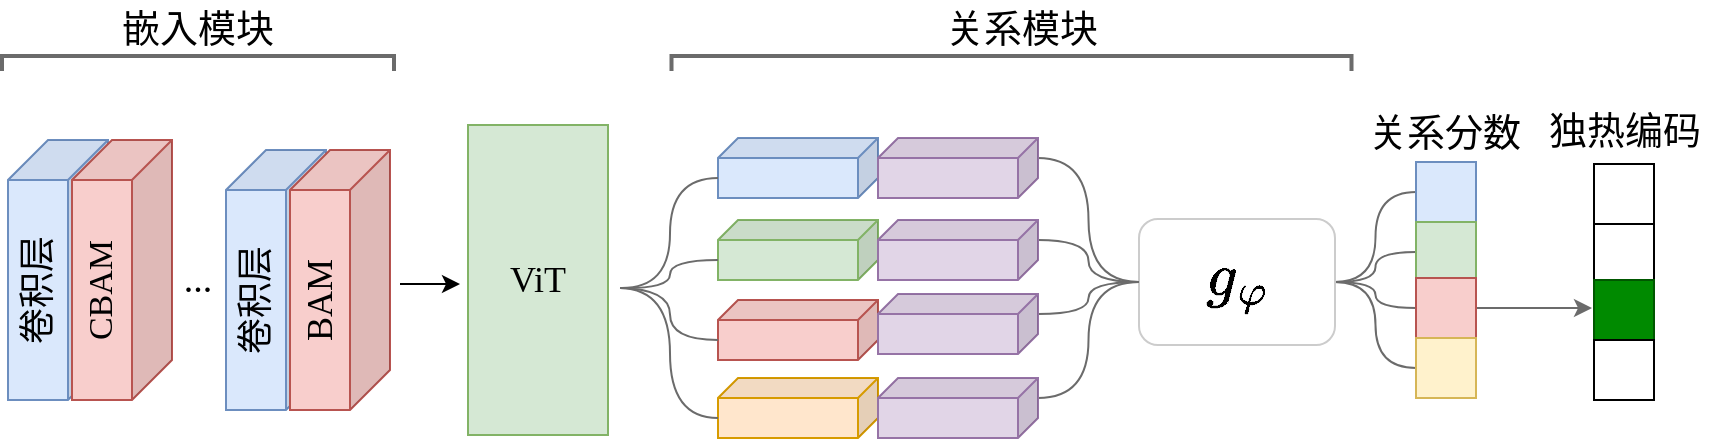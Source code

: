 <mxfile version="26.1.1">
  <diagram name="Page-1" id="2CbcEgXK2YOgZWxvckIo">
    <mxGraphModel dx="2071" dy="772" grid="1" gridSize="10" guides="1" tooltips="1" connect="1" arrows="1" fold="1" page="1" pageScale="1" pageWidth="850" pageHeight="1100" math="1" shadow="0">
      <root>
        <mxCell id="0" />
        <mxCell id="1" parent="0" />
        <mxCell id="3uHl7x6qHm_plDaVCpx7-13" value="&lt;font face=&quot;SimSun&quot;&gt;卷积层&lt;/font&gt;" style="shape=cube;whiteSpace=wrap;html=1;boundedLbl=1;backgroundOutline=1;darkOpacity=0.05;darkOpacity2=0.1;flipH=1;fillColor=#dae8fc;strokeColor=#6c8ebf;horizontal=0;fontSize=18;" vertex="1" parent="1">
          <mxGeometry y="250" width="50" height="130" as="geometry" />
        </mxCell>
        <mxCell id="3uHl7x6qHm_plDaVCpx7-15" value="CBAM" style="shape=cube;whiteSpace=wrap;html=1;boundedLbl=1;backgroundOutline=1;darkOpacity=0.05;darkOpacity2=0.1;flipH=1;fillColor=#f8cecc;strokeColor=#b85450;horizontal=0;fontFamily=Times New Roman;fontSize=17;" vertex="1" parent="1">
          <mxGeometry x="32" y="250" width="50" height="130" as="geometry" />
        </mxCell>
        <mxCell id="3uHl7x6qHm_plDaVCpx7-16" value="..." style="text;html=1;align=center;verticalAlign=middle;whiteSpace=wrap;rounded=0;fontFamily=Times New Roman;fontSize=19;" vertex="1" parent="1">
          <mxGeometry x="65" y="305" width="60" height="30" as="geometry" />
        </mxCell>
        <mxCell id="3uHl7x6qHm_plDaVCpx7-17" value="&lt;span style=&quot;font-family: SimSun; font-size: 18px;&quot;&gt;卷积层&lt;/span&gt;" style="shape=cube;whiteSpace=wrap;html=1;boundedLbl=1;backgroundOutline=1;darkOpacity=0.05;darkOpacity2=0.1;flipH=1;fillColor=#dae8fc;strokeColor=#6c8ebf;horizontal=0;" vertex="1" parent="1">
          <mxGeometry x="109" y="255" width="50" height="130" as="geometry" />
        </mxCell>
        <mxCell id="3uHl7x6qHm_plDaVCpx7-18" value="BAM" style="shape=cube;whiteSpace=wrap;html=1;boundedLbl=1;backgroundOutline=1;darkOpacity=0.05;darkOpacity2=0.1;flipH=1;fillColor=#f8cecc;strokeColor=#b85450;horizontal=0;fontSize=18;fontFamily=Times New Roman;" vertex="1" parent="1">
          <mxGeometry x="141" y="255" width="50" height="130" as="geometry" />
        </mxCell>
        <mxCell id="3uHl7x6qHm_plDaVCpx7-22" value="嵌入模块" style="text;html=1;align=center;verticalAlign=middle;whiteSpace=wrap;rounded=0;fontFamily=SimSun;fontSize=19;" vertex="1" parent="1">
          <mxGeometry x="36.25" y="180" width="117.5" height="30" as="geometry" />
        </mxCell>
        <mxCell id="3uHl7x6qHm_plDaVCpx7-23" value="&lt;font face=&quot;Times New Roman&quot; style=&quot;font-size: 18px;&quot;&gt;ViT&lt;/font&gt;" style="rounded=0;whiteSpace=wrap;html=1;fillColor=#d5e8d4;strokeColor=#82b366;" vertex="1" parent="1">
          <mxGeometry x="230" y="242.5" width="70" height="155" as="geometry" />
        </mxCell>
        <mxCell id="3uHl7x6qHm_plDaVCpx7-25" value="" style="endArrow=classic;html=1;rounded=0;" edge="1" parent="1">
          <mxGeometry width="50" height="50" relative="1" as="geometry">
            <mxPoint x="196" y="322" as="sourcePoint" />
            <mxPoint x="226" y="322" as="targetPoint" />
          </mxGeometry>
        </mxCell>
        <mxCell id="3uHl7x6qHm_plDaVCpx7-26" style="edgeStyle=orthogonalEdgeStyle;rounded=0;orthogonalLoop=1;jettySize=auto;html=1;exitX=0.5;exitY=0;exitDx=0;exitDy=0;entryX=0.5;entryY=1;entryDx=0;entryDy=0;endArrow=none;startFill=0;curved=1;strokeColor=#6B6B6B;" edge="1" parent="1" source="3uHl7x6qHm_plDaVCpx7-30" target="3uHl7x6qHm_plDaVCpx7-48">
          <mxGeometry relative="1" as="geometry" />
        </mxCell>
        <mxCell id="3uHl7x6qHm_plDaVCpx7-27" style="edgeStyle=orthogonalEdgeStyle;rounded=0;orthogonalLoop=1;jettySize=auto;html=1;exitX=0.5;exitY=0;exitDx=0;exitDy=0;entryX=0.5;entryY=1;entryDx=0;entryDy=0;strokeColor=#6B6B6B;endArrow=none;startFill=0;curved=1;" edge="1" parent="1" source="3uHl7x6qHm_plDaVCpx7-30" target="3uHl7x6qHm_plDaVCpx7-49">
          <mxGeometry relative="1" as="geometry" />
        </mxCell>
        <mxCell id="3uHl7x6qHm_plDaVCpx7-28" style="edgeStyle=orthogonalEdgeStyle;rounded=0;orthogonalLoop=1;jettySize=auto;html=1;exitX=0.5;exitY=0;exitDx=0;exitDy=0;curved=1;strokeColor=#6B6B6B;endArrow=none;startFill=0;" edge="1" parent="1" source="3uHl7x6qHm_plDaVCpx7-30" target="3uHl7x6qHm_plDaVCpx7-51">
          <mxGeometry relative="1" as="geometry" />
        </mxCell>
        <mxCell id="3uHl7x6qHm_plDaVCpx7-29" style="edgeStyle=orthogonalEdgeStyle;rounded=0;orthogonalLoop=1;jettySize=auto;html=1;exitX=0.5;exitY=0;exitDx=0;exitDy=0;entryX=0.5;entryY=1;entryDx=0;entryDy=0;curved=1;strokeColor=#6B6B6B;endArrow=none;startFill=0;" edge="1" parent="1" source="3uHl7x6qHm_plDaVCpx7-30" target="3uHl7x6qHm_plDaVCpx7-52">
          <mxGeometry relative="1" as="geometry" />
        </mxCell>
        <mxCell id="3uHl7x6qHm_plDaVCpx7-30" value="" style="rounded=1;whiteSpace=wrap;html=1;rotation=90;strokeColor=#CCCCCC;" vertex="1" parent="1">
          <mxGeometry x="583" y="272" width="63" height="98" as="geometry" />
        </mxCell>
        <mxCell id="3uHl7x6qHm_plDaVCpx7-31" value="\(g_\varphi\)" style="text;html=1;align=center;verticalAlign=middle;whiteSpace=wrap;rounded=0;fontFamily=Times New Roman;fontSize=30;" vertex="1" parent="1">
          <mxGeometry x="591.75" y="308" width="45.5" height="20" as="geometry" />
        </mxCell>
        <mxCell id="3uHl7x6qHm_plDaVCpx7-32" value="" style="shape=cube;whiteSpace=wrap;html=1;boundedLbl=1;backgroundOutline=1;darkOpacity=0.05;darkOpacity2=0.1;flipV=0;flipH=1;size=10;fillColor=#dae8fc;strokeColor=#6c8ebf;" vertex="1" parent="1">
          <mxGeometry x="355" y="249" width="80" height="30" as="geometry" />
        </mxCell>
        <mxCell id="3uHl7x6qHm_plDaVCpx7-33" value="" style="shape=cube;whiteSpace=wrap;html=1;boundedLbl=1;backgroundOutline=1;darkOpacity=0.05;darkOpacity2=0.1;flipV=0;flipH=1;size=10;fillColor=#d5e8d4;strokeColor=#82b366;" vertex="1" parent="1">
          <mxGeometry x="355" y="290" width="80" height="30" as="geometry" />
        </mxCell>
        <mxCell id="3uHl7x6qHm_plDaVCpx7-34" value="" style="shape=cube;whiteSpace=wrap;html=1;boundedLbl=1;backgroundOutline=1;darkOpacity=0.05;darkOpacity2=0.1;flipV=0;flipH=1;size=10;fillColor=#f8cecc;strokeColor=#b85450;" vertex="1" parent="1">
          <mxGeometry x="355" y="330" width="80" height="30" as="geometry" />
        </mxCell>
        <mxCell id="3uHl7x6qHm_plDaVCpx7-35" value="" style="shape=cube;whiteSpace=wrap;html=1;boundedLbl=1;backgroundOutline=1;darkOpacity=0.05;darkOpacity2=0.1;flipV=0;flipH=1;size=10;fillColor=#ffe6cc;strokeColor=#d79b00;" vertex="1" parent="1">
          <mxGeometry x="355" y="369" width="80" height="30" as="geometry" />
        </mxCell>
        <mxCell id="3uHl7x6qHm_plDaVCpx7-36" style="edgeStyle=orthogonalEdgeStyle;rounded=0;orthogonalLoop=1;jettySize=auto;html=1;exitX=0;exitY=0;exitDx=0;exitDy=10;exitPerimeter=0;entryX=0.5;entryY=1;entryDx=0;entryDy=0;curved=1;strokeColor=#6B6B6B;endArrow=none;startFill=0;" edge="1" parent="1" source="3uHl7x6qHm_plDaVCpx7-37" target="3uHl7x6qHm_plDaVCpx7-30">
          <mxGeometry relative="1" as="geometry" />
        </mxCell>
        <mxCell id="3uHl7x6qHm_plDaVCpx7-37" value="" style="shape=cube;whiteSpace=wrap;html=1;boundedLbl=1;backgroundOutline=1;darkOpacity=0.05;darkOpacity2=0.1;flipV=0;flipH=1;size=10;fillColor=#e1d5e7;strokeColor=#9673a6;" vertex="1" parent="1">
          <mxGeometry x="435" y="249" width="80" height="30" as="geometry" />
        </mxCell>
        <mxCell id="3uHl7x6qHm_plDaVCpx7-38" style="edgeStyle=orthogonalEdgeStyle;rounded=0;orthogonalLoop=1;jettySize=auto;html=1;exitX=0;exitY=0;exitDx=0;exitDy=10;exitPerimeter=0;entryX=0.5;entryY=1;entryDx=0;entryDy=0;curved=1;endArrow=none;startFill=0;strokeColor=#6B6B6B;" edge="1" parent="1" source="3uHl7x6qHm_plDaVCpx7-39" target="3uHl7x6qHm_plDaVCpx7-30">
          <mxGeometry relative="1" as="geometry" />
        </mxCell>
        <mxCell id="3uHl7x6qHm_plDaVCpx7-39" value="" style="shape=cube;whiteSpace=wrap;html=1;boundedLbl=1;backgroundOutline=1;darkOpacity=0.05;darkOpacity2=0.1;flipV=0;flipH=1;size=10;fillColor=#e1d5e7;strokeColor=#9673a6;" vertex="1" parent="1">
          <mxGeometry x="435" y="290" width="80" height="30" as="geometry" />
        </mxCell>
        <mxCell id="3uHl7x6qHm_plDaVCpx7-40" style="edgeStyle=orthogonalEdgeStyle;rounded=0;orthogonalLoop=1;jettySize=auto;html=1;exitX=0;exitY=0;exitDx=0;exitDy=10;exitPerimeter=0;entryX=0.5;entryY=1;entryDx=0;entryDy=0;endArrow=none;startFill=0;curved=1;strokeColor=#6B6B6B;" edge="1" parent="1" source="3uHl7x6qHm_plDaVCpx7-41" target="3uHl7x6qHm_plDaVCpx7-30">
          <mxGeometry relative="1" as="geometry" />
        </mxCell>
        <mxCell id="3uHl7x6qHm_plDaVCpx7-41" value="" style="shape=cube;whiteSpace=wrap;html=1;boundedLbl=1;backgroundOutline=1;darkOpacity=0.05;darkOpacity2=0.1;flipV=0;flipH=1;size=10;fillColor=#e1d5e7;strokeColor=#9673a6;" vertex="1" parent="1">
          <mxGeometry x="435" y="327" width="80" height="30" as="geometry" />
        </mxCell>
        <mxCell id="3uHl7x6qHm_plDaVCpx7-42" style="edgeStyle=orthogonalEdgeStyle;rounded=0;orthogonalLoop=1;jettySize=auto;html=1;exitX=0;exitY=0;exitDx=0;exitDy=10;exitPerimeter=0;entryX=0.5;entryY=1;entryDx=0;entryDy=0;curved=1;endArrow=none;startFill=0;strokeColor=#6B6B6B;" edge="1" parent="1" source="3uHl7x6qHm_plDaVCpx7-43" target="3uHl7x6qHm_plDaVCpx7-30">
          <mxGeometry relative="1" as="geometry" />
        </mxCell>
        <mxCell id="3uHl7x6qHm_plDaVCpx7-43" value="" style="shape=cube;whiteSpace=wrap;html=1;boundedLbl=1;backgroundOutline=1;darkOpacity=0.05;darkOpacity2=0.1;flipV=0;flipH=1;size=10;fillColor=#e1d5e7;strokeColor=#9673a6;" vertex="1" parent="1">
          <mxGeometry x="435" y="369" width="80" height="30" as="geometry" />
        </mxCell>
        <mxCell id="3uHl7x6qHm_plDaVCpx7-44" style="edgeStyle=orthogonalEdgeStyle;rounded=0;orthogonalLoop=1;jettySize=auto;html=1;exitX=0.5;exitY=0;exitDx=0;exitDy=0;entryX=0;entryY=0;entryDx=80;entryDy=20;entryPerimeter=0;endArrow=none;startFill=0;curved=1;strokeColor=#6B6B6B;" edge="1" parent="1" target="3uHl7x6qHm_plDaVCpx7-32">
          <mxGeometry relative="1" as="geometry">
            <mxPoint x="306" y="324" as="sourcePoint" />
          </mxGeometry>
        </mxCell>
        <mxCell id="3uHl7x6qHm_plDaVCpx7-45" style="edgeStyle=orthogonalEdgeStyle;rounded=0;orthogonalLoop=1;jettySize=auto;html=1;exitX=0.5;exitY=0;exitDx=0;exitDy=0;entryX=0;entryY=0;entryDx=80;entryDy=20;entryPerimeter=0;endArrow=none;startFill=0;curved=1;strokeColor=#6B6B6B;" edge="1" parent="1" target="3uHl7x6qHm_plDaVCpx7-33">
          <mxGeometry relative="1" as="geometry">
            <mxPoint x="306" y="324" as="sourcePoint" />
          </mxGeometry>
        </mxCell>
        <mxCell id="3uHl7x6qHm_plDaVCpx7-46" style="edgeStyle=orthogonalEdgeStyle;rounded=0;orthogonalLoop=1;jettySize=auto;html=1;exitX=0.5;exitY=0;exitDx=0;exitDy=0;entryX=0;entryY=0;entryDx=80;entryDy=20;entryPerimeter=0;curved=1;endArrow=none;startFill=0;strokeColor=#6B6B6B;" edge="1" parent="1" target="3uHl7x6qHm_plDaVCpx7-34">
          <mxGeometry relative="1" as="geometry">
            <mxPoint x="306" y="324" as="sourcePoint" />
          </mxGeometry>
        </mxCell>
        <mxCell id="3uHl7x6qHm_plDaVCpx7-47" style="edgeStyle=orthogonalEdgeStyle;rounded=0;orthogonalLoop=1;jettySize=auto;html=1;exitX=0.5;exitY=0;exitDx=0;exitDy=0;entryX=0;entryY=0;entryDx=80;entryDy=20;entryPerimeter=0;curved=1;endArrow=none;startFill=0;strokeColor=#6B6B6B;" edge="1" parent="1" target="3uHl7x6qHm_plDaVCpx7-35">
          <mxGeometry relative="1" as="geometry">
            <mxPoint x="306" y="324" as="sourcePoint" />
          </mxGeometry>
        </mxCell>
        <mxCell id="3uHl7x6qHm_plDaVCpx7-48" value="" style="rounded=0;whiteSpace=wrap;html=1;rotation=90;fillColor=#dae8fc;strokeColor=#6c8ebf;" vertex="1" parent="1">
          <mxGeometry x="704" y="261" width="30" height="30" as="geometry" />
        </mxCell>
        <mxCell id="3uHl7x6qHm_plDaVCpx7-49" value="" style="rounded=0;whiteSpace=wrap;html=1;rotation=90;fillColor=#d5e8d4;strokeColor=#82b366;" vertex="1" parent="1">
          <mxGeometry x="704" y="291" width="30" height="30" as="geometry" />
        </mxCell>
        <mxCell id="3uHl7x6qHm_plDaVCpx7-50" style="rounded=0;orthogonalLoop=1;jettySize=auto;html=1;exitX=0.5;exitY=0;exitDx=0;exitDy=0;strokeColor=#6B6B6B;" edge="1" parent="1" source="3uHl7x6qHm_plDaVCpx7-51">
          <mxGeometry relative="1" as="geometry">
            <mxPoint x="792" y="334" as="targetPoint" />
          </mxGeometry>
        </mxCell>
        <mxCell id="3uHl7x6qHm_plDaVCpx7-51" value="" style="rounded=0;whiteSpace=wrap;html=1;rotation=90;fillColor=#f8cecc;strokeColor=#b85450;" vertex="1" parent="1">
          <mxGeometry x="704" y="319" width="30" height="30" as="geometry" />
        </mxCell>
        <mxCell id="3uHl7x6qHm_plDaVCpx7-52" value="" style="rounded=0;whiteSpace=wrap;html=1;rotation=90;fillColor=#fff2cc;strokeColor=#d6b656;" vertex="1" parent="1">
          <mxGeometry x="704" y="349" width="30" height="30" as="geometry" />
        </mxCell>
        <mxCell id="3uHl7x6qHm_plDaVCpx7-53" value="关系分数" style="text;html=1;align=center;verticalAlign=middle;resizable=0;points=[];autosize=1;strokeColor=none;fillColor=none;fontFamily=SimSun;fontSize=19;" vertex="1" parent="1">
          <mxGeometry x="668" y="227" width="100" height="40" as="geometry" />
        </mxCell>
        <mxCell id="3uHl7x6qHm_plDaVCpx7-54" value="" style="rounded=0;whiteSpace=wrap;html=1;rotation=90;" vertex="1" parent="1">
          <mxGeometry x="793" y="262" width="30" height="30" as="geometry" />
        </mxCell>
        <mxCell id="3uHl7x6qHm_plDaVCpx7-55" value="" style="rounded=0;whiteSpace=wrap;html=1;rotation=90;" vertex="1" parent="1">
          <mxGeometry x="793" y="292" width="30" height="30" as="geometry" />
        </mxCell>
        <mxCell id="3uHl7x6qHm_plDaVCpx7-56" value="" style="rounded=0;whiteSpace=wrap;html=1;rotation=90;fillColor=#008a00;strokeColor=#005700;fontColor=#ffffff;" vertex="1" parent="1">
          <mxGeometry x="793" y="320" width="30" height="30" as="geometry" />
        </mxCell>
        <mxCell id="3uHl7x6qHm_plDaVCpx7-57" value="" style="rounded=0;whiteSpace=wrap;html=1;rotation=90;" vertex="1" parent="1">
          <mxGeometry x="793" y="350" width="30" height="30" as="geometry" />
        </mxCell>
        <mxCell id="3uHl7x6qHm_plDaVCpx7-58" value="独热编码" style="text;html=1;align=center;verticalAlign=middle;resizable=0;points=[];autosize=1;strokeColor=none;fillColor=none;fontFamily=SimSun;fontSize=19;" vertex="1" parent="1">
          <mxGeometry x="758" y="226" width="100" height="40" as="geometry" />
        </mxCell>
        <mxCell id="3uHl7x6qHm_plDaVCpx7-59" value="" style="strokeWidth=2;html=1;shape=mxgraph.flowchart.annotation_1;align=left;pointerEvents=1;rotation=90;strokeColor=#6B6B6B;" vertex="1" parent="1">
          <mxGeometry x="91.25" y="113.81" width="7.5" height="196" as="geometry" />
        </mxCell>
        <mxCell id="3uHl7x6qHm_plDaVCpx7-60" value="" style="strokeWidth=2;html=1;shape=mxgraph.flowchart.annotation_1;align=left;pointerEvents=1;rotation=90;strokeColor=#6B6B6B;" vertex="1" parent="1">
          <mxGeometry x="498" y="41.81" width="7.5" height="340" as="geometry" />
        </mxCell>
        <mxCell id="3uHl7x6qHm_plDaVCpx7-62" value="关系模块" style="text;html=1;align=center;verticalAlign=middle;whiteSpace=wrap;rounded=0;fontFamily=SimSun;fontSize=19;" vertex="1" parent="1">
          <mxGeometry x="448" y="180" width="117.5" height="30" as="geometry" />
        </mxCell>
      </root>
    </mxGraphModel>
  </diagram>
</mxfile>
